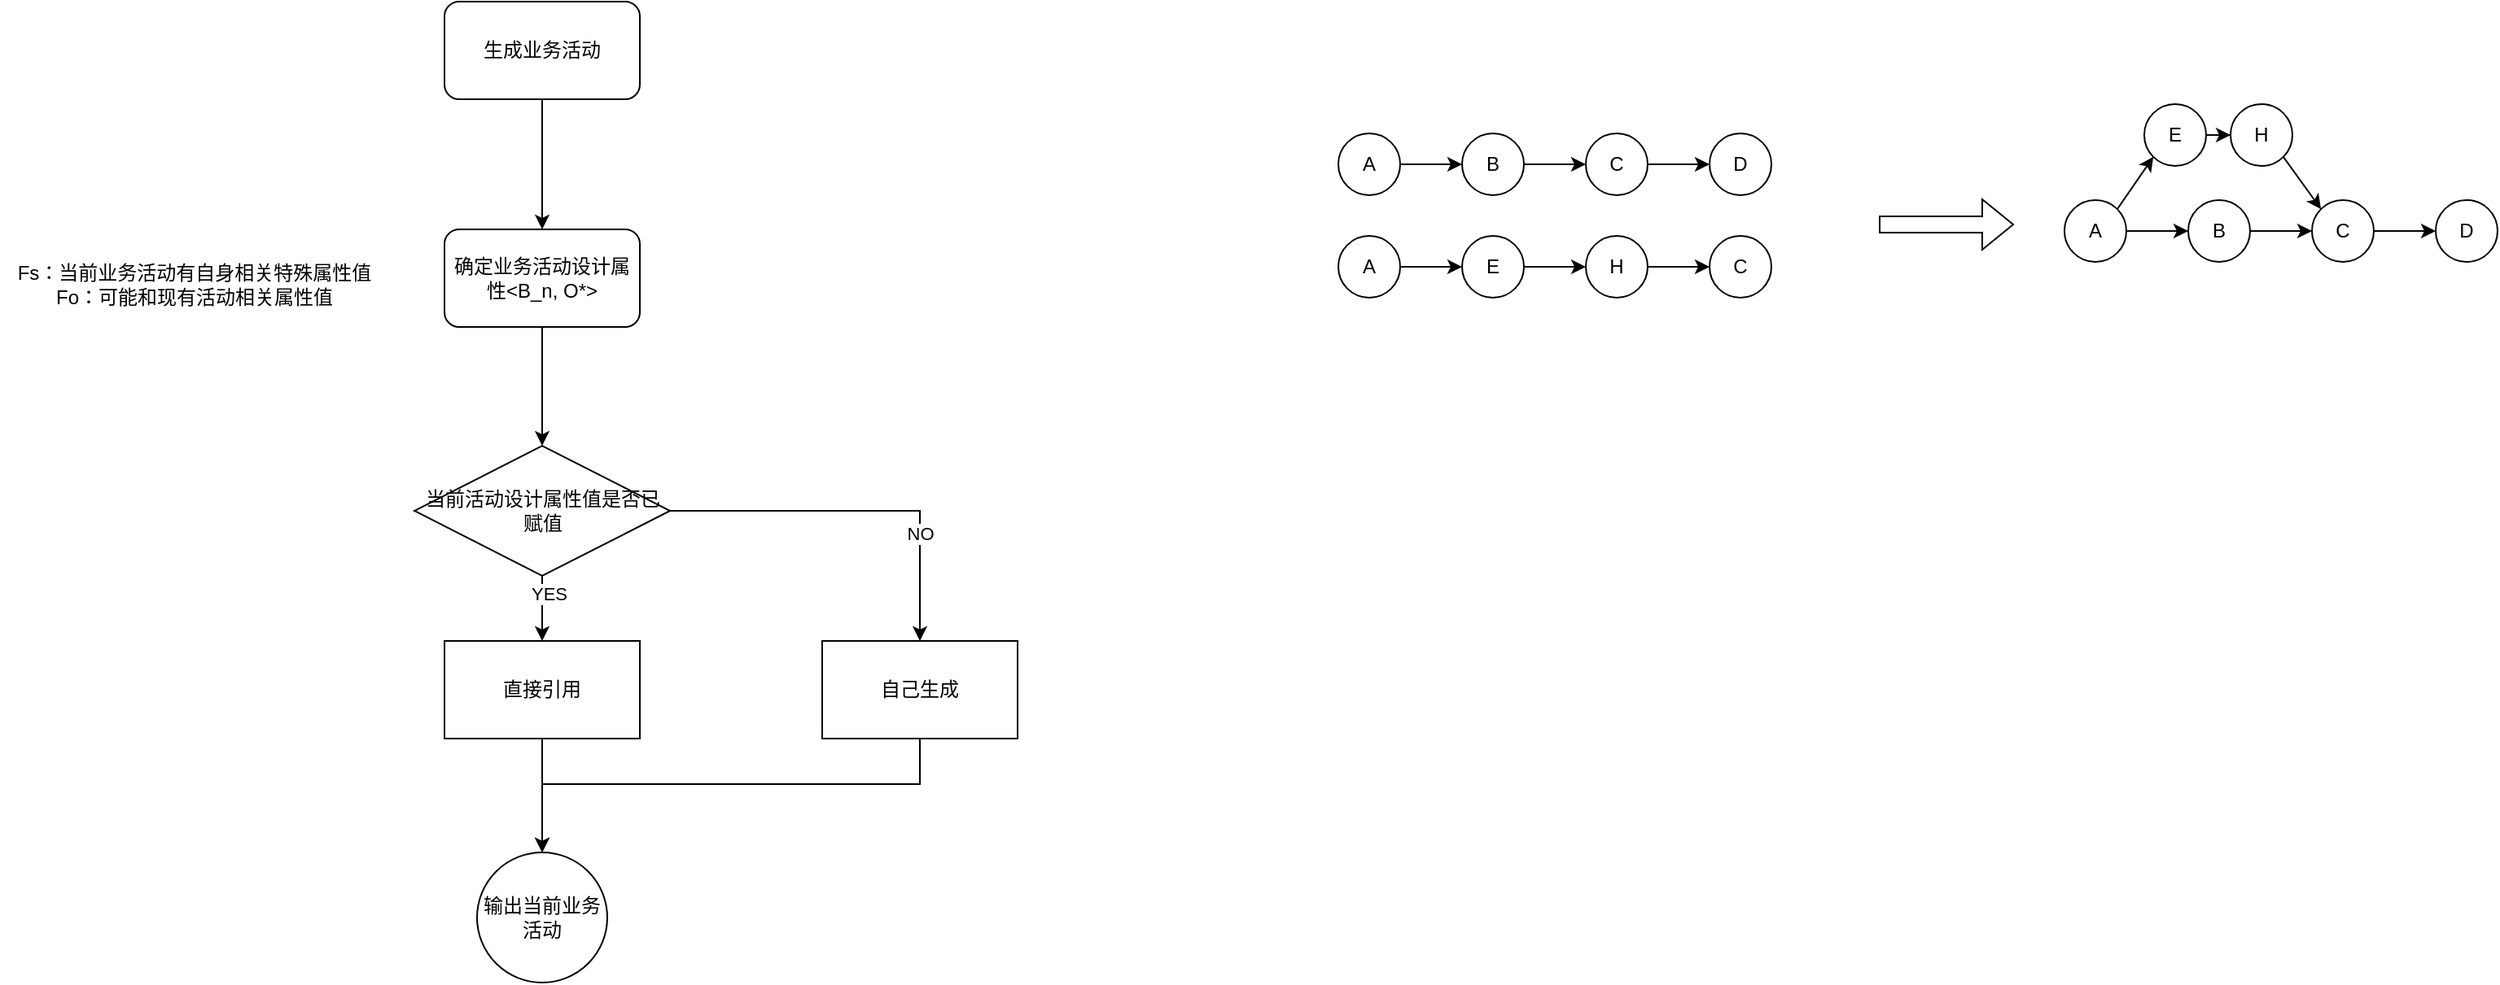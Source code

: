 <mxfile version="22.1.17" type="github">
  <diagram name="第 1 页" id="dALFRjgGMer_rasdDfTR">
    <mxGraphModel dx="1607" dy="766" grid="0" gridSize="10" guides="1" tooltips="1" connect="1" arrows="1" fold="1" page="0" pageScale="1" pageWidth="1200" pageHeight="1920" math="0" shadow="0">
      <root>
        <mxCell id="0" />
        <mxCell id="1" parent="0" />
        <mxCell id="ur1QxytqpvKl4PKdC1VD-3" value="" style="edgeStyle=orthogonalEdgeStyle;rounded=0;orthogonalLoop=1;jettySize=auto;html=1;" edge="1" parent="1" source="ur1QxytqpvKl4PKdC1VD-1" target="ur1QxytqpvKl4PKdC1VD-2">
          <mxGeometry relative="1" as="geometry" />
        </mxCell>
        <mxCell id="ur1QxytqpvKl4PKdC1VD-1" value="生成业务活动" style="rounded=1;whiteSpace=wrap;html=1;" vertex="1" parent="1">
          <mxGeometry x="271" y="168" width="120" height="60" as="geometry" />
        </mxCell>
        <mxCell id="ur1QxytqpvKl4PKdC1VD-6" value="" style="edgeStyle=orthogonalEdgeStyle;rounded=0;orthogonalLoop=1;jettySize=auto;html=1;" edge="1" parent="1" source="ur1QxytqpvKl4PKdC1VD-2" target="ur1QxytqpvKl4PKdC1VD-7">
          <mxGeometry relative="1" as="geometry">
            <mxPoint x="331" y="438" as="targetPoint" />
          </mxGeometry>
        </mxCell>
        <mxCell id="ur1QxytqpvKl4PKdC1VD-2" value="确定业务活动设计属性&amp;lt;B_n, O*&amp;gt;" style="whiteSpace=wrap;html=1;rounded=1;" vertex="1" parent="1">
          <mxGeometry x="271" y="308" width="120" height="60" as="geometry" />
        </mxCell>
        <mxCell id="ur1QxytqpvKl4PKdC1VD-4" value="Fs：当前业务活动有自身相关特殊属性值&lt;br&gt;Fo：可能和现有活动相关属性值" style="text;html=1;strokeColor=none;fillColor=none;align=center;verticalAlign=middle;whiteSpace=wrap;rounded=0;" vertex="1" parent="1">
          <mxGeometry x="-2" y="318" width="239" height="48" as="geometry" />
        </mxCell>
        <mxCell id="ur1QxytqpvKl4PKdC1VD-11" value="" style="edgeStyle=orthogonalEdgeStyle;rounded=0;orthogonalLoop=1;jettySize=auto;html=1;" edge="1" parent="1" source="ur1QxytqpvKl4PKdC1VD-7" target="ur1QxytqpvKl4PKdC1VD-10">
          <mxGeometry relative="1" as="geometry" />
        </mxCell>
        <mxCell id="ur1QxytqpvKl4PKdC1VD-12" value="YES" style="edgeLabel;html=1;align=center;verticalAlign=middle;resizable=0;points=[];" vertex="1" connectable="0" parent="ur1QxytqpvKl4PKdC1VD-11">
          <mxGeometry x="-0.45" y="4" relative="1" as="geometry">
            <mxPoint as="offset" />
          </mxGeometry>
        </mxCell>
        <mxCell id="ur1QxytqpvKl4PKdC1VD-14" value="" style="edgeStyle=orthogonalEdgeStyle;rounded=0;orthogonalLoop=1;jettySize=auto;html=1;" edge="1" parent="1" source="ur1QxytqpvKl4PKdC1VD-7" target="ur1QxytqpvKl4PKdC1VD-13">
          <mxGeometry relative="1" as="geometry" />
        </mxCell>
        <mxCell id="ur1QxytqpvKl4PKdC1VD-15" value="NO" style="edgeLabel;html=1;align=center;verticalAlign=middle;resizable=0;points=[];" vertex="1" connectable="0" parent="ur1QxytqpvKl4PKdC1VD-14">
          <mxGeometry x="0.426" relative="1" as="geometry">
            <mxPoint y="1" as="offset" />
          </mxGeometry>
        </mxCell>
        <mxCell id="ur1QxytqpvKl4PKdC1VD-7" value="当前活动设计属性值是否已赋值" style="rhombus;whiteSpace=wrap;html=1;direction=south;" vertex="1" parent="1">
          <mxGeometry x="252.5" y="441" width="157" height="80" as="geometry" />
        </mxCell>
        <mxCell id="ur1QxytqpvKl4PKdC1VD-17" value="" style="edgeStyle=orthogonalEdgeStyle;rounded=0;orthogonalLoop=1;jettySize=auto;html=1;" edge="1" parent="1" source="ur1QxytqpvKl4PKdC1VD-10" target="ur1QxytqpvKl4PKdC1VD-16">
          <mxGeometry relative="1" as="geometry" />
        </mxCell>
        <mxCell id="ur1QxytqpvKl4PKdC1VD-10" value="直接引用" style="whiteSpace=wrap;html=1;" vertex="1" parent="1">
          <mxGeometry x="271" y="561" width="120" height="60" as="geometry" />
        </mxCell>
        <mxCell id="ur1QxytqpvKl4PKdC1VD-18" style="edgeStyle=orthogonalEdgeStyle;rounded=0;orthogonalLoop=1;jettySize=auto;html=1;" edge="1" parent="1" source="ur1QxytqpvKl4PKdC1VD-13" target="ur1QxytqpvKl4PKdC1VD-16">
          <mxGeometry relative="1" as="geometry">
            <Array as="points">
              <mxPoint x="563" y="649" />
              <mxPoint x="331" y="649" />
            </Array>
          </mxGeometry>
        </mxCell>
        <mxCell id="ur1QxytqpvKl4PKdC1VD-13" value="自己生成" style="whiteSpace=wrap;html=1;" vertex="1" parent="1">
          <mxGeometry x="503" y="561" width="120" height="60" as="geometry" />
        </mxCell>
        <mxCell id="ur1QxytqpvKl4PKdC1VD-16" value="输出当前业务活动" style="ellipse;whiteSpace=wrap;html=1;" vertex="1" parent="1">
          <mxGeometry x="291" y="691" width="80" height="80" as="geometry" />
        </mxCell>
        <mxCell id="ur1QxytqpvKl4PKdC1VD-21" value="" style="edgeStyle=orthogonalEdgeStyle;rounded=0;orthogonalLoop=1;jettySize=auto;html=1;" edge="1" parent="1" source="ur1QxytqpvKl4PKdC1VD-19" target="ur1QxytqpvKl4PKdC1VD-20">
          <mxGeometry relative="1" as="geometry" />
        </mxCell>
        <mxCell id="ur1QxytqpvKl4PKdC1VD-19" value="A" style="ellipse;whiteSpace=wrap;html=1;aspect=fixed;" vertex="1" parent="1">
          <mxGeometry x="820" y="249" width="38" height="38" as="geometry" />
        </mxCell>
        <mxCell id="ur1QxytqpvKl4PKdC1VD-23" value="" style="edgeStyle=orthogonalEdgeStyle;rounded=0;orthogonalLoop=1;jettySize=auto;html=1;" edge="1" parent="1" source="ur1QxytqpvKl4PKdC1VD-20" target="ur1QxytqpvKl4PKdC1VD-22">
          <mxGeometry relative="1" as="geometry" />
        </mxCell>
        <mxCell id="ur1QxytqpvKl4PKdC1VD-20" value="B" style="ellipse;whiteSpace=wrap;html=1;aspect=fixed;" vertex="1" parent="1">
          <mxGeometry x="896" y="249" width="38" height="38" as="geometry" />
        </mxCell>
        <mxCell id="ur1QxytqpvKl4PKdC1VD-25" value="" style="edgeStyle=orthogonalEdgeStyle;rounded=0;orthogonalLoop=1;jettySize=auto;html=1;" edge="1" parent="1" source="ur1QxytqpvKl4PKdC1VD-22" target="ur1QxytqpvKl4PKdC1VD-24">
          <mxGeometry relative="1" as="geometry" />
        </mxCell>
        <mxCell id="ur1QxytqpvKl4PKdC1VD-22" value="C" style="ellipse;whiteSpace=wrap;html=1;aspect=fixed;" vertex="1" parent="1">
          <mxGeometry x="972" y="249" width="38" height="38" as="geometry" />
        </mxCell>
        <mxCell id="ur1QxytqpvKl4PKdC1VD-24" value="D" style="ellipse;whiteSpace=wrap;html=1;aspect=fixed;" vertex="1" parent="1">
          <mxGeometry x="1048" y="249" width="38" height="38" as="geometry" />
        </mxCell>
        <mxCell id="ur1QxytqpvKl4PKdC1VD-28" value="" style="edgeStyle=orthogonalEdgeStyle;rounded=0;orthogonalLoop=1;jettySize=auto;html=1;" edge="1" parent="1" source="ur1QxytqpvKl4PKdC1VD-26" target="ur1QxytqpvKl4PKdC1VD-27">
          <mxGeometry relative="1" as="geometry" />
        </mxCell>
        <mxCell id="ur1QxytqpvKl4PKdC1VD-26" value="A" style="ellipse;whiteSpace=wrap;html=1;aspect=fixed;" vertex="1" parent="1">
          <mxGeometry x="820" y="312" width="38" height="38" as="geometry" />
        </mxCell>
        <mxCell id="ur1QxytqpvKl4PKdC1VD-30" value="" style="edgeStyle=orthogonalEdgeStyle;rounded=0;orthogonalLoop=1;jettySize=auto;html=1;" edge="1" parent="1" source="ur1QxytqpvKl4PKdC1VD-27" target="ur1QxytqpvKl4PKdC1VD-29">
          <mxGeometry relative="1" as="geometry" />
        </mxCell>
        <mxCell id="ur1QxytqpvKl4PKdC1VD-27" value="E" style="ellipse;whiteSpace=wrap;html=1;aspect=fixed;" vertex="1" parent="1">
          <mxGeometry x="896" y="312" width="38" height="38" as="geometry" />
        </mxCell>
        <mxCell id="ur1QxytqpvKl4PKdC1VD-32" value="" style="edgeStyle=orthogonalEdgeStyle;rounded=0;orthogonalLoop=1;jettySize=auto;html=1;" edge="1" parent="1" source="ur1QxytqpvKl4PKdC1VD-29" target="ur1QxytqpvKl4PKdC1VD-31">
          <mxGeometry relative="1" as="geometry" />
        </mxCell>
        <mxCell id="ur1QxytqpvKl4PKdC1VD-29" value="H" style="ellipse;whiteSpace=wrap;html=1;aspect=fixed;" vertex="1" parent="1">
          <mxGeometry x="972" y="312" width="38" height="38" as="geometry" />
        </mxCell>
        <mxCell id="ur1QxytqpvKl4PKdC1VD-31" value="C" style="ellipse;whiteSpace=wrap;html=1;aspect=fixed;" vertex="1" parent="1">
          <mxGeometry x="1048" y="312" width="38" height="38" as="geometry" />
        </mxCell>
        <mxCell id="ur1QxytqpvKl4PKdC1VD-33" value="" style="shape=flexArrow;endArrow=classic;html=1;rounded=0;" edge="1" parent="1">
          <mxGeometry width="50" height="50" relative="1" as="geometry">
            <mxPoint x="1152" y="305" as="sourcePoint" />
            <mxPoint x="1235" y="305" as="targetPoint" />
          </mxGeometry>
        </mxCell>
        <mxCell id="ur1QxytqpvKl4PKdC1VD-36" value="" style="edgeStyle=orthogonalEdgeStyle;rounded=0;orthogonalLoop=1;jettySize=auto;html=1;" edge="1" parent="1" source="ur1QxytqpvKl4PKdC1VD-37" target="ur1QxytqpvKl4PKdC1VD-39">
          <mxGeometry relative="1" as="geometry" />
        </mxCell>
        <mxCell id="ur1QxytqpvKl4PKdC1VD-46" style="rounded=0;orthogonalLoop=1;jettySize=auto;html=1;exitX=1;exitY=0;exitDx=0;exitDy=0;entryX=0;entryY=1;entryDx=0;entryDy=0;" edge="1" parent="1" source="ur1QxytqpvKl4PKdC1VD-37" target="ur1QxytqpvKl4PKdC1VD-44">
          <mxGeometry relative="1" as="geometry" />
        </mxCell>
        <mxCell id="ur1QxytqpvKl4PKdC1VD-37" value="A" style="ellipse;whiteSpace=wrap;html=1;aspect=fixed;" vertex="1" parent="1">
          <mxGeometry x="1266" y="290" width="38" height="38" as="geometry" />
        </mxCell>
        <mxCell id="ur1QxytqpvKl4PKdC1VD-38" value="" style="edgeStyle=orthogonalEdgeStyle;rounded=0;orthogonalLoop=1;jettySize=auto;html=1;" edge="1" parent="1" source="ur1QxytqpvKl4PKdC1VD-39" target="ur1QxytqpvKl4PKdC1VD-41">
          <mxGeometry relative="1" as="geometry" />
        </mxCell>
        <mxCell id="ur1QxytqpvKl4PKdC1VD-39" value="B" style="ellipse;whiteSpace=wrap;html=1;aspect=fixed;" vertex="1" parent="1">
          <mxGeometry x="1342" y="290" width="38" height="38" as="geometry" />
        </mxCell>
        <mxCell id="ur1QxytqpvKl4PKdC1VD-40" value="" style="edgeStyle=orthogonalEdgeStyle;rounded=0;orthogonalLoop=1;jettySize=auto;html=1;" edge="1" parent="1" source="ur1QxytqpvKl4PKdC1VD-41" target="ur1QxytqpvKl4PKdC1VD-42">
          <mxGeometry relative="1" as="geometry" />
        </mxCell>
        <mxCell id="ur1QxytqpvKl4PKdC1VD-41" value="C" style="ellipse;whiteSpace=wrap;html=1;aspect=fixed;" vertex="1" parent="1">
          <mxGeometry x="1418" y="290" width="38" height="38" as="geometry" />
        </mxCell>
        <mxCell id="ur1QxytqpvKl4PKdC1VD-42" value="D" style="ellipse;whiteSpace=wrap;html=1;aspect=fixed;" vertex="1" parent="1">
          <mxGeometry x="1494" y="290" width="38" height="38" as="geometry" />
        </mxCell>
        <mxCell id="ur1QxytqpvKl4PKdC1VD-43" value="" style="edgeStyle=orthogonalEdgeStyle;rounded=0;orthogonalLoop=1;jettySize=auto;html=1;" edge="1" parent="1" source="ur1QxytqpvKl4PKdC1VD-44" target="ur1QxytqpvKl4PKdC1VD-45">
          <mxGeometry relative="1" as="geometry" />
        </mxCell>
        <mxCell id="ur1QxytqpvKl4PKdC1VD-44" value="E" style="ellipse;whiteSpace=wrap;html=1;aspect=fixed;" vertex="1" parent="1">
          <mxGeometry x="1315" y="231" width="38" height="38" as="geometry" />
        </mxCell>
        <mxCell id="ur1QxytqpvKl4PKdC1VD-48" style="rounded=0;orthogonalLoop=1;jettySize=auto;html=1;exitX=1;exitY=1;exitDx=0;exitDy=0;entryX=0;entryY=0;entryDx=0;entryDy=0;" edge="1" parent="1" source="ur1QxytqpvKl4PKdC1VD-45" target="ur1QxytqpvKl4PKdC1VD-41">
          <mxGeometry relative="1" as="geometry" />
        </mxCell>
        <mxCell id="ur1QxytqpvKl4PKdC1VD-45" value="H" style="ellipse;whiteSpace=wrap;html=1;aspect=fixed;" vertex="1" parent="1">
          <mxGeometry x="1368" y="231" width="38" height="38" as="geometry" />
        </mxCell>
      </root>
    </mxGraphModel>
  </diagram>
</mxfile>
